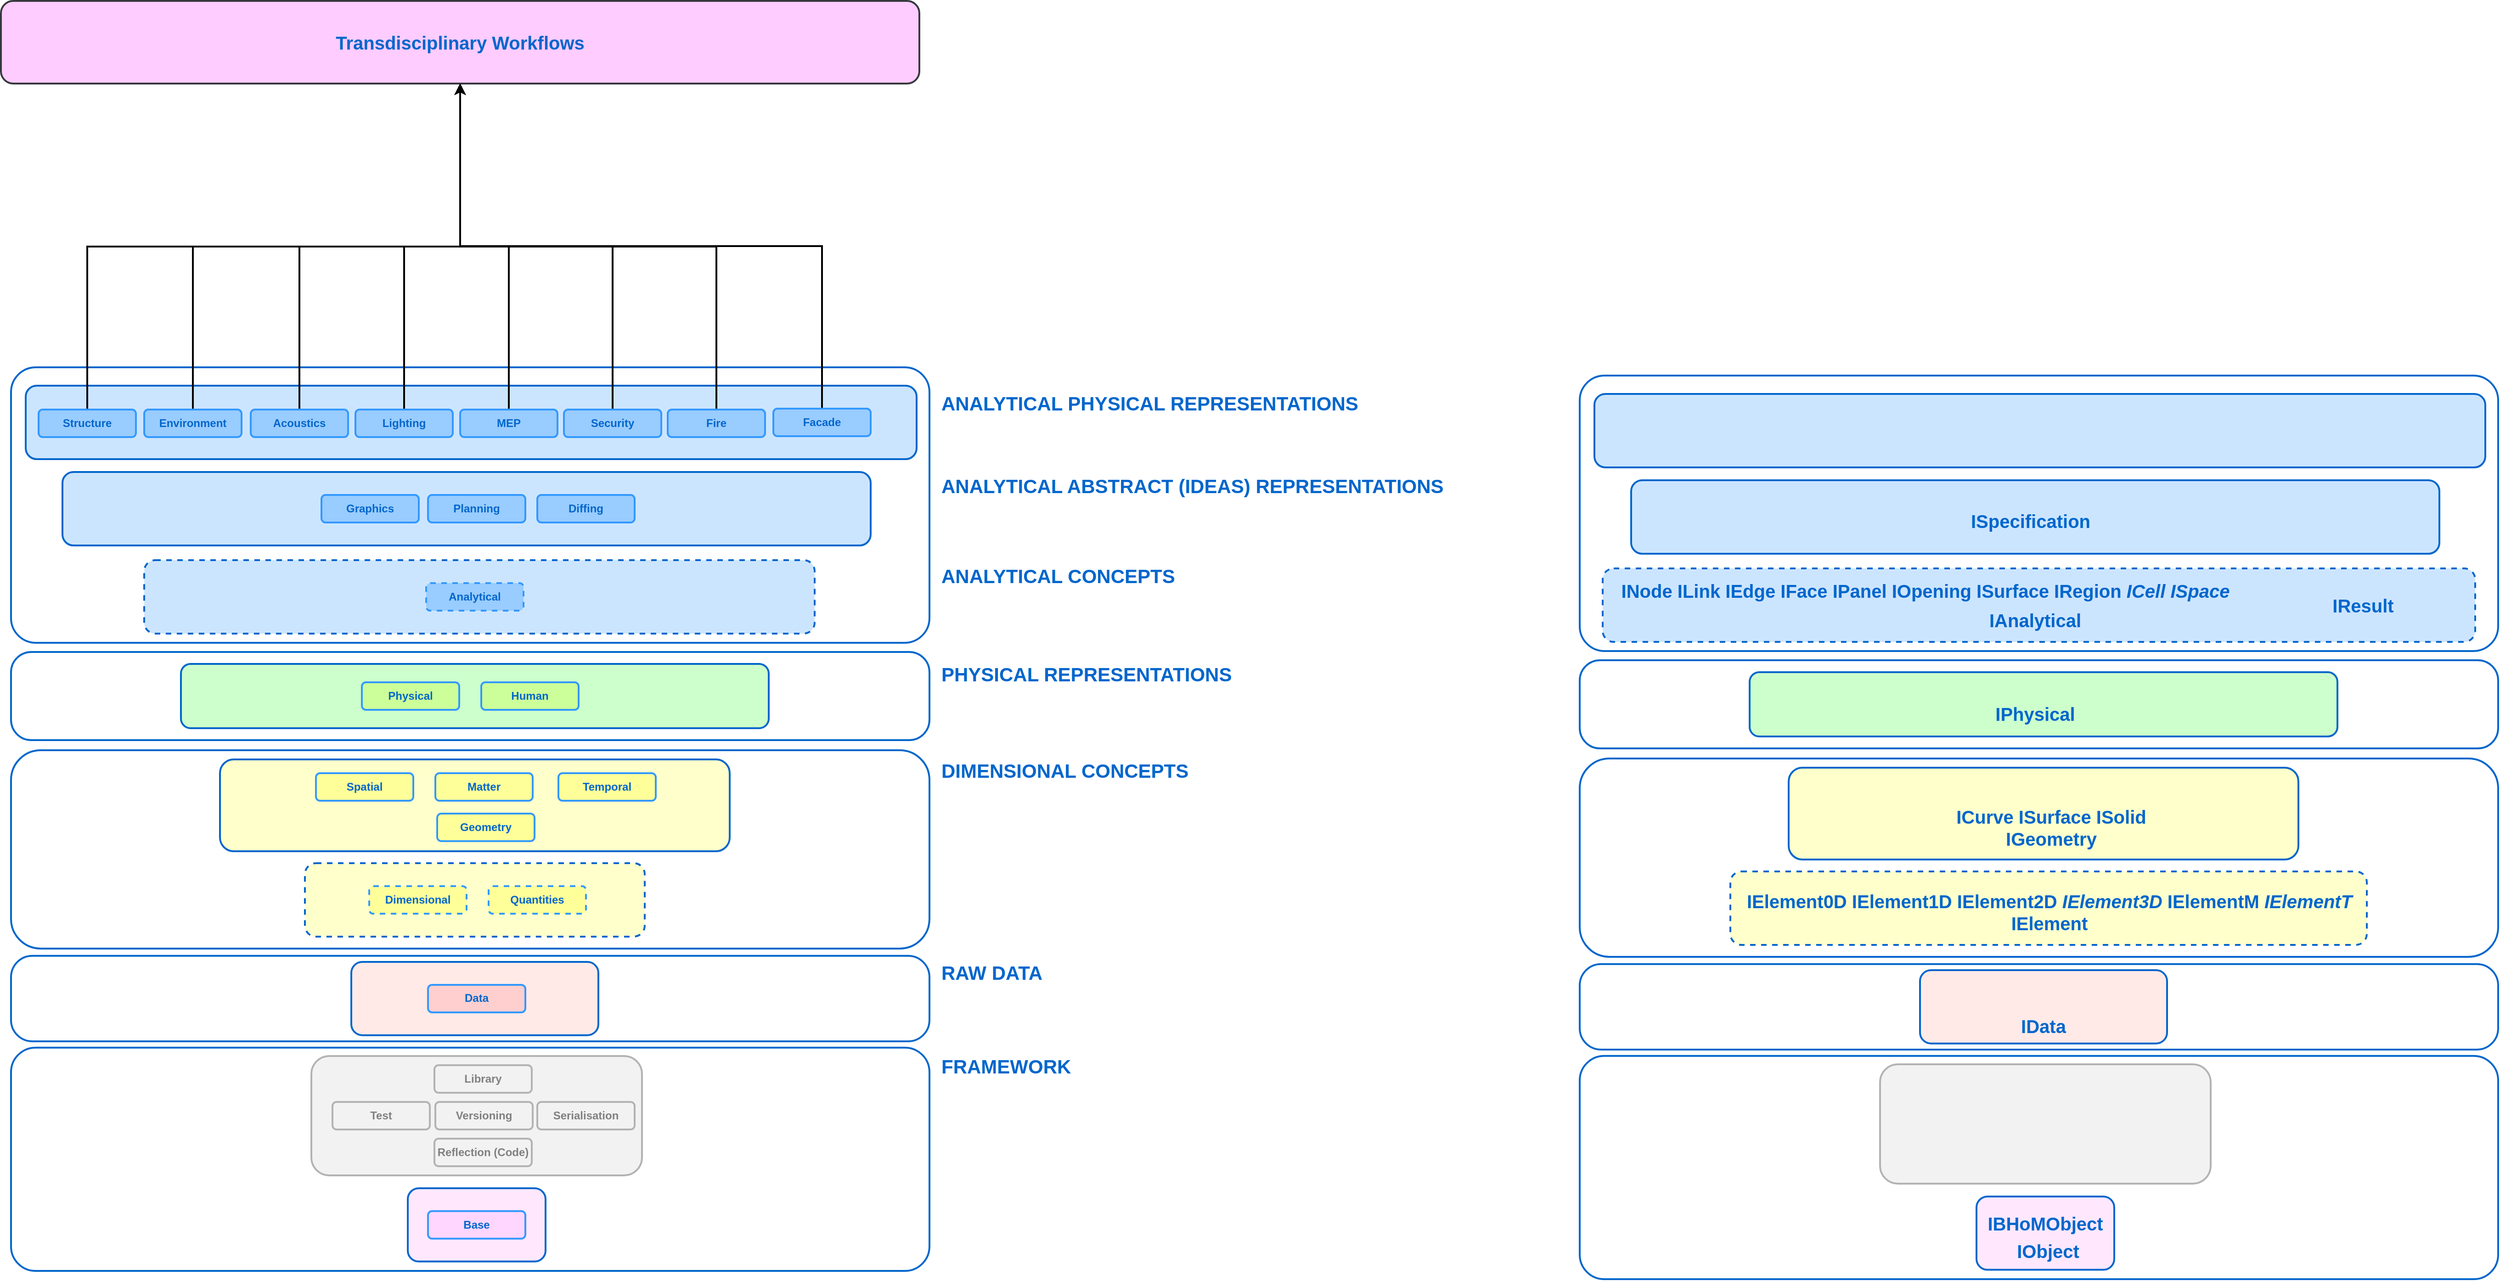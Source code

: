 <mxfile version="14.5.1" type="device"><diagram id="N-W87lAL0TWqyRly7pIo" name="Page-1"><mxGraphModel dx="5688" dy="3728" grid="0" gridSize="10" guides="1" tooltips="1" connect="1" arrows="1" fold="1" page="0" pageScale="1" pageWidth="827" pageHeight="1169" math="0" shadow="0"><root><mxCell id="0"/><mxCell id="1" parent="0"/><mxCell id="I-V8CoEn1hVIUB1ebezy-57" value="" style="rounded=1;whiteSpace=wrap;html=1;strokeColor=#0066CC;gradientColor=none;fontColor=#0066CC;align=left;fillColor=none;glass=0;arcSize=23;strokeWidth=2;" parent="1" vertex="1"><mxGeometry x="84" y="450" width="1000" height="96" as="geometry"/></mxCell><mxCell id="I-V8CoEn1hVIUB1ebezy-58" value="" style="rounded=1;whiteSpace=wrap;html=1;strokeColor=#0066CC;gradientColor=none;fontColor=#0066CC;align=left;fillColor=none;arcSize=15;strokeWidth=2;" parent="1" vertex="1"><mxGeometry x="84" y="557" width="1000" height="216" as="geometry"/></mxCell><mxCell id="I-V8CoEn1hVIUB1ebezy-60" value="" style="rounded=1;whiteSpace=wrap;html=1;strokeColor=#0066CC;gradientColor=none;fontColor=#0066CC;align=left;fillColor=none;arcSize=25;strokeWidth=2;" parent="1" vertex="1"><mxGeometry x="84" y="780.89" width="1000" height="93.11" as="geometry"/></mxCell><mxCell id="I-V8CoEn1hVIUB1ebezy-61" value="" style="rounded=1;whiteSpace=wrap;html=1;strokeColor=#0066CC;gradientColor=none;fontColor=#0066CC;align=left;fillColor=none;arcSize=11;strokeWidth=2;" parent="1" vertex="1"><mxGeometry x="84" y="880.89" width="1000" height="243.11" as="geometry"/></mxCell><mxCell id="I-V8CoEn1hVIUB1ebezy-59" value="" style="rounded=1;whiteSpace=wrap;html=1;strokeColor=#0066CC;gradientColor=none;fontColor=#0066CC;align=left;fillColor=none;arcSize=9;strokeWidth=2;" parent="1" vertex="1"><mxGeometry x="84" y="140" width="1000" height="300" as="geometry"/></mxCell><mxCell id="I-V8CoEn1hVIUB1ebezy-1" value="" style="rounded=1;whiteSpace=wrap;html=1;strokeColor=#0066CC;fillColor=#CCE5FF;strokeWidth=2;" parent="1" vertex="1"><mxGeometry x="100" y="160" width="970" height="80" as="geometry"/></mxCell><mxCell id="I-V8CoEn1hVIUB1ebezy-29" style="edgeStyle=orthogonalEdgeStyle;rounded=0;orthogonalLoop=1;jettySize=auto;html=1;exitX=0.5;exitY=0;exitDx=0;exitDy=0;strokeWidth=2;" parent="1" source="I-V8CoEn1hVIUB1ebezy-4" target="I-V8CoEn1hVIUB1ebezy-27" edge="1"><mxGeometry relative="1" as="geometry"/></mxCell><mxCell id="I-V8CoEn1hVIUB1ebezy-4" value="&lt;font color=&quot;#0066cc&quot;&gt;&lt;b&gt;Environment&lt;/b&gt;&lt;/font&gt;" style="rounded=1;whiteSpace=wrap;html=1;gradientColor=none;fillColor=#99CCFF;strokeColor=#3399FF;strokeWidth=2;" parent="1" vertex="1"><mxGeometry x="229" y="186" width="106" height="30" as="geometry"/></mxCell><mxCell id="I-V8CoEn1hVIUB1ebezy-28" style="edgeStyle=orthogonalEdgeStyle;rounded=0;orthogonalLoop=1;jettySize=auto;html=1;exitX=0.5;exitY=0;exitDx=0;exitDy=0;strokeWidth=2;" parent="1" source="I-V8CoEn1hVIUB1ebezy-5" target="I-V8CoEn1hVIUB1ebezy-27" edge="1"><mxGeometry relative="1" as="geometry"/></mxCell><mxCell id="I-V8CoEn1hVIUB1ebezy-5" value="&lt;font color=&quot;#0066cc&quot;&gt;&lt;b&gt;Structure&lt;/b&gt;&lt;/font&gt;" style="rounded=1;whiteSpace=wrap;html=1;gradientColor=none;fillColor=#99CCFF;strokeColor=#3399FF;strokeWidth=2;" parent="1" vertex="1"><mxGeometry x="114" y="186" width="106" height="30" as="geometry"/></mxCell><mxCell id="I-V8CoEn1hVIUB1ebezy-30" style="edgeStyle=orthogonalEdgeStyle;rounded=0;orthogonalLoop=1;jettySize=auto;html=1;exitX=0.5;exitY=0;exitDx=0;exitDy=0;entryX=0.5;entryY=1;entryDx=0;entryDy=0;strokeWidth=2;" parent="1" source="I-V8CoEn1hVIUB1ebezy-6" target="I-V8CoEn1hVIUB1ebezy-27" edge="1"><mxGeometry relative="1" as="geometry"/></mxCell><mxCell id="I-V8CoEn1hVIUB1ebezy-6" value="&lt;font color=&quot;#0066cc&quot;&gt;&lt;b&gt;Acoustics&lt;/b&gt;&lt;/font&gt;" style="rounded=1;whiteSpace=wrap;html=1;gradientColor=none;fillColor=#99CCFF;strokeColor=#3399FF;strokeWidth=2;" parent="1" vertex="1"><mxGeometry x="345" y="186" width="106" height="30" as="geometry"/></mxCell><mxCell id="I-V8CoEn1hVIUB1ebezy-31" style="edgeStyle=orthogonalEdgeStyle;rounded=0;orthogonalLoop=1;jettySize=auto;html=1;exitX=0.5;exitY=0;exitDx=0;exitDy=0;entryX=0.5;entryY=1;entryDx=0;entryDy=0;strokeWidth=2;" parent="1" source="I-V8CoEn1hVIUB1ebezy-7" target="I-V8CoEn1hVIUB1ebezy-27" edge="1"><mxGeometry relative="1" as="geometry"/></mxCell><mxCell id="I-V8CoEn1hVIUB1ebezy-7" value="&lt;font color=&quot;#0066cc&quot;&gt;&lt;b&gt;Lighting&lt;/b&gt;&lt;/font&gt;" style="rounded=1;whiteSpace=wrap;html=1;gradientColor=none;fillColor=#99CCFF;strokeColor=#3399FF;strokeWidth=2;" parent="1" vertex="1"><mxGeometry x="459" y="186" width="106" height="30" as="geometry"/></mxCell><mxCell id="I-V8CoEn1hVIUB1ebezy-32" style="edgeStyle=orthogonalEdgeStyle;rounded=0;orthogonalLoop=1;jettySize=auto;html=1;exitX=0.5;exitY=0;exitDx=0;exitDy=0;entryX=0.5;entryY=1;entryDx=0;entryDy=0;strokeWidth=2;" parent="1" source="I-V8CoEn1hVIUB1ebezy-9" target="I-V8CoEn1hVIUB1ebezy-27" edge="1"><mxGeometry relative="1" as="geometry"/></mxCell><mxCell id="I-V8CoEn1hVIUB1ebezy-9" value="&lt;font color=&quot;#0066cc&quot;&gt;&lt;b&gt;MEP&lt;/b&gt;&lt;/font&gt;" style="rounded=1;whiteSpace=wrap;html=1;gradientColor=none;fillColor=#99CCFF;strokeColor=#3399FF;strokeWidth=2;" parent="1" vertex="1"><mxGeometry x="573" y="186" width="106" height="30" as="geometry"/></mxCell><mxCell id="I-V8CoEn1hVIUB1ebezy-33" style="edgeStyle=orthogonalEdgeStyle;rounded=0;orthogonalLoop=1;jettySize=auto;html=1;exitX=0.5;exitY=0;exitDx=0;exitDy=0;entryX=0.5;entryY=1;entryDx=0;entryDy=0;strokeWidth=2;" parent="1" source="I-V8CoEn1hVIUB1ebezy-10" target="I-V8CoEn1hVIUB1ebezy-27" edge="1"><mxGeometry relative="1" as="geometry"/></mxCell><mxCell id="I-V8CoEn1hVIUB1ebezy-10" value="&lt;font color=&quot;#0066cc&quot;&gt;&lt;b&gt;Security&lt;/b&gt;&lt;/font&gt;" style="rounded=1;whiteSpace=wrap;html=1;gradientColor=none;fillColor=#99CCFF;strokeColor=#3399FF;strokeWidth=2;" parent="1" vertex="1"><mxGeometry x="686" y="186" width="106" height="30" as="geometry"/></mxCell><mxCell id="I-V8CoEn1hVIUB1ebezy-34" style="edgeStyle=orthogonalEdgeStyle;rounded=0;orthogonalLoop=1;jettySize=auto;html=1;exitX=0.5;exitY=0;exitDx=0;exitDy=0;entryX=0.5;entryY=1;entryDx=0;entryDy=0;strokeWidth=2;" parent="1" source="I-V8CoEn1hVIUB1ebezy-11" target="I-V8CoEn1hVIUB1ebezy-27" edge="1"><mxGeometry relative="1" as="geometry"/></mxCell><mxCell id="I-V8CoEn1hVIUB1ebezy-11" value="&lt;font color=&quot;#0066cc&quot;&gt;&lt;b&gt;Fire&lt;/b&gt;&lt;/font&gt;" style="rounded=1;whiteSpace=wrap;html=1;gradientColor=none;fillColor=#99CCFF;strokeColor=#3399FF;strokeWidth=2;" parent="1" vertex="1"><mxGeometry x="799" y="186" width="106" height="30" as="geometry"/></mxCell><mxCell id="I-V8CoEn1hVIUB1ebezy-12" value="" style="rounded=1;whiteSpace=wrap;html=1;strokeColor=#0066CC;fillColor=#CCE5FF;dashed=1;strokeWidth=2;" parent="1" vertex="1"><mxGeometry x="229" y="350" width="730" height="80" as="geometry"/></mxCell><mxCell id="I-V8CoEn1hVIUB1ebezy-13" value="" style="rounded=1;whiteSpace=wrap;html=1;strokeWidth=2;fillColor=#CCFFCC;strokeColor=#0066CC;" parent="1" vertex="1"><mxGeometry x="269" y="463" width="640" height="70" as="geometry"/></mxCell><mxCell id="I-V8CoEn1hVIUB1ebezy-14" value="" style="rounded=1;whiteSpace=wrap;html=1;fontColor=#000000;fillColor=#FFFFCC;strokeWidth=2;strokeColor=#0066CC;" parent="1" vertex="1"><mxGeometry x="311.5" y="567" width="555" height="100" as="geometry"/></mxCell><mxCell id="I-V8CoEn1hVIUB1ebezy-15" value="&lt;font color=&quot;#0066cc&quot;&gt;&lt;b&gt;Analytical&lt;/b&gt;&lt;/font&gt;" style="rounded=1;whiteSpace=wrap;html=1;gradientColor=none;fillColor=#99CCFF;strokeColor=#3399FF;dashed=1;strokeWidth=2;" parent="1" vertex="1"><mxGeometry x="536" y="375" width="106" height="30" as="geometry"/></mxCell><mxCell id="I-V8CoEn1hVIUB1ebezy-16" value="&lt;font color=&quot;#0066cc&quot;&gt;&lt;b&gt;Physical&lt;/b&gt;&lt;/font&gt;" style="rounded=1;whiteSpace=wrap;html=1;fillColor=#CCFF99;strokeWidth=2;strokeColor=#3399FF;" parent="1" vertex="1"><mxGeometry x="466" y="483" width="106" height="30" as="geometry"/></mxCell><mxCell id="I-V8CoEn1hVIUB1ebezy-17" value="&lt;font color=&quot;#0066cc&quot;&gt;&lt;b&gt;Human&lt;/b&gt;&lt;/font&gt;" style="rounded=1;whiteSpace=wrap;html=1;strokeWidth=2;fillColor=#CCFF99;strokeColor=#3399FF;" parent="1" vertex="1"><mxGeometry x="596" y="483" width="106" height="30" as="geometry"/></mxCell><mxCell id="I-V8CoEn1hVIUB1ebezy-18" value="" style="rounded=1;whiteSpace=wrap;html=1;dashed=1;fontColor=#0066CC;strokeColor=#0066CC;strokeWidth=2;fillColor=#FFFFCC;" parent="1" vertex="1"><mxGeometry x="404" y="680" width="370" height="80" as="geometry"/></mxCell><mxCell id="I-V8CoEn1hVIUB1ebezy-19" value="&lt;font&gt;&lt;b&gt;Dimensional&lt;/b&gt;&lt;/font&gt;" style="rounded=1;whiteSpace=wrap;html=1;gradientColor=none;dashed=1;fontColor=#0066CC;fillColor=#FFFF99;strokeWidth=2;strokeColor=#3399FF;" parent="1" vertex="1"><mxGeometry x="474" y="705" width="106" height="30" as="geometry"/></mxCell><mxCell id="I-V8CoEn1hVIUB1ebezy-20" value="&lt;font&gt;&lt;b&gt;Quantities&lt;/b&gt;&lt;/font&gt;" style="rounded=1;whiteSpace=wrap;html=1;gradientColor=none;dashed=1;fontColor=#0066CC;strokeWidth=2;fillColor=#FFFF99;strokeColor=#3399FF;" parent="1" vertex="1"><mxGeometry x="604" y="705" width="106" height="30" as="geometry"/></mxCell><mxCell id="I-V8CoEn1hVIUB1ebezy-21" value="" style="rounded=1;whiteSpace=wrap;html=1;strokeColor=#0066CC;strokeWidth=2;fillColor=#FFEAE8;" parent="1" vertex="1"><mxGeometry x="454.5" y="787.55" width="269" height="79.78" as="geometry"/></mxCell><mxCell id="I-V8CoEn1hVIUB1ebezy-22" value="&lt;font color=&quot;#0066cc&quot;&gt;&lt;b&gt;Data&lt;/b&gt;&lt;/font&gt;" style="rounded=1;whiteSpace=wrap;html=1;strokeWidth=2;fillColor=#FFCFCF;strokeColor=#3399FF;" parent="1" vertex="1"><mxGeometry x="538" y="812.44" width="106" height="30" as="geometry"/></mxCell><mxCell id="I-V8CoEn1hVIUB1ebezy-23" value="&lt;font&gt;&lt;b&gt;Spatial&lt;/b&gt;&lt;/font&gt;" style="rounded=1;whiteSpace=wrap;html=1;gradientColor=none;fillColor=#FFFF99;strokeWidth=2;fontColor=#0066CC;strokeColor=#3399FF;" parent="1" vertex="1"><mxGeometry x="416" y="582" width="106" height="30" as="geometry"/></mxCell><mxCell id="I-V8CoEn1hVIUB1ebezy-24" value="&lt;font&gt;&lt;b&gt;Matter&lt;/b&gt;&lt;/font&gt;" style="rounded=1;whiteSpace=wrap;html=1;gradientColor=none;fillColor=#FFFF99;strokeWidth=2;fontColor=#0066CC;strokeColor=#3399FF;" parent="1" vertex="1"><mxGeometry x="546" y="582" width="106" height="30" as="geometry"/></mxCell><mxCell id="I-V8CoEn1hVIUB1ebezy-25" value="&lt;font&gt;&lt;b&gt;Temporal&lt;/b&gt;&lt;/font&gt;" style="rounded=1;whiteSpace=wrap;html=1;gradientColor=none;strokeWidth=2;fillColor=#FFFF99;fontColor=#0066CC;strokeColor=#3399FF;" parent="1" vertex="1"><mxGeometry x="680" y="582" width="106" height="30" as="geometry"/></mxCell><mxCell id="I-V8CoEn1hVIUB1ebezy-26" value="&lt;font&gt;&lt;b&gt;Geometry&lt;/b&gt;&lt;/font&gt;" style="rounded=1;whiteSpace=wrap;html=1;gradientColor=none;fillColor=#FFFF99;strokeWidth=2;fontColor=#0066CC;strokeColor=#3399FF;" parent="1" vertex="1"><mxGeometry x="548" y="626" width="106" height="30" as="geometry"/></mxCell><mxCell id="I-V8CoEn1hVIUB1ebezy-27" value="&lt;font color=&quot;#0066cc&quot; style=&quot;font-size: 20px;&quot;&gt;Transdisciplinary Workflows&lt;/font&gt;" style="rounded=1;whiteSpace=wrap;html=1;strokeColor=#36393d;spacing=5;fontSize=20;strokeWidth=2;fontStyle=1;fillColor=#FFCCFF;" parent="1" vertex="1"><mxGeometry x="73" y="-259" width="1000" height="90" as="geometry"/></mxCell><mxCell id="I-V8CoEn1hVIUB1ebezy-35" value="" style="rounded=1;whiteSpace=wrap;html=1;strokeColor=#0066CC;fillColor=#FFE8FD;strokeWidth=2;" parent="1" vertex="1"><mxGeometry x="516" y="1034" width="150" height="79.78" as="geometry"/></mxCell><mxCell id="I-V8CoEn1hVIUB1ebezy-36" value="&lt;font color=&quot;#0066cc&quot;&gt;&lt;b&gt;Base&lt;/b&gt;&lt;/font&gt;" style="rounded=1;whiteSpace=wrap;html=1;gradientColor=none;strokeColor=#3399FF;fillColor=#FFD6FF;strokeWidth=2;" parent="1" vertex="1"><mxGeometry x="538" y="1058.89" width="106" height="30" as="geometry"/></mxCell><mxCell id="I-V8CoEn1hVIUB1ebezy-37" value="" style="rounded=1;whiteSpace=wrap;html=1;strokeColor=#B3B3B3;fontColor=#808080;fillColor=#F2F2F2;strokeWidth=2;" parent="1" vertex="1"><mxGeometry x="411" y="890" width="360" height="130" as="geometry"/></mxCell><mxCell id="I-V8CoEn1hVIUB1ebezy-38" value="&lt;font&gt;&lt;b&gt;Library&lt;/b&gt;&lt;/font&gt;" style="rounded=1;whiteSpace=wrap;html=1;gradientColor=none;strokeColor=#B3B3B3;fontColor=#808080;fillColor=#F2F2F2;strokeWidth=2;" parent="1" vertex="1"><mxGeometry x="545" y="900.0" width="106" height="30" as="geometry"/></mxCell><mxCell id="I-V8CoEn1hVIUB1ebezy-39" value="&lt;font&gt;&lt;b&gt;Versioning&lt;/b&gt;&lt;/font&gt;" style="rounded=1;whiteSpace=wrap;html=1;gradientColor=none;strokeColor=#B3B3B3;fontColor=#808080;fillColor=#F2F2F2;strokeWidth=2;" parent="1" vertex="1"><mxGeometry x="546" y="940.0" width="106" height="30" as="geometry"/></mxCell><mxCell id="I-V8CoEn1hVIUB1ebezy-40" value="&lt;font&gt;&lt;b&gt;Reflection (Code)&lt;/b&gt;&lt;/font&gt;" style="rounded=1;whiteSpace=wrap;html=1;gradientColor=none;strokeColor=#B3B3B3;fontColor=#808080;fillColor=#F2F2F2;strokeWidth=2;" parent="1" vertex="1"><mxGeometry x="545" y="980.0" width="106" height="30" as="geometry"/></mxCell><mxCell id="I-V8CoEn1hVIUB1ebezy-41" value="&lt;font&gt;&lt;b&gt;Serialisation&lt;/b&gt;&lt;/font&gt;" style="rounded=1;whiteSpace=wrap;html=1;gradientColor=none;strokeColor=#B3B3B3;fontColor=#808080;fillColor=#F2F2F2;strokeWidth=2;" parent="1" vertex="1"><mxGeometry x="657" y="940.0" width="106" height="30" as="geometry"/></mxCell><mxCell id="I-V8CoEn1hVIUB1ebezy-43" value="&lt;font&gt;&lt;b&gt;Test&lt;/b&gt;&lt;/font&gt;" style="rounded=1;whiteSpace=wrap;html=1;gradientColor=none;strokeColor=#B3B3B3;fontColor=#808080;fillColor=#F2F2F2;strokeWidth=2;" parent="1" vertex="1"><mxGeometry x="434" y="940.0" width="106" height="30" as="geometry"/></mxCell><mxCell id="I-V8CoEn1hVIUB1ebezy-44" value="&lt;span style=&quot;font-size: 21px&quot;&gt;&lt;span&gt;DIMENSIONAL CONCEPTS&lt;/span&gt;&lt;/span&gt;" style="text;html=1;align=left;verticalAlign=top;resizable=0;points=[];autosize=1;fontColor=#0066CC;fontStyle=1" parent="1" vertex="1"><mxGeometry x="1095.0" y="560" width="280" height="20" as="geometry"/></mxCell><mxCell id="I-V8CoEn1hVIUB1ebezy-45" value="&lt;span style=&quot;font-size: 21px&quot;&gt;&lt;span&gt;PHYSICAL REPRESENTATIONS&lt;/span&gt;&lt;/span&gt;" style="text;html=1;align=left;verticalAlign=top;resizable=0;points=[];autosize=1;fontColor=#0066CC;fontStyle=1" parent="1" vertex="1"><mxGeometry x="1095.0" y="455" width="330" height="20" as="geometry"/></mxCell><mxCell id="I-V8CoEn1hVIUB1ebezy-46" value="&lt;span style=&quot;font-size: 21px&quot;&gt;&lt;span&gt;ANALYTICAL CONCEPTS&lt;/span&gt;&lt;/span&gt;" style="text;html=1;align=left;verticalAlign=top;resizable=0;points=[];autosize=1;fontColor=#0066CC;fontStyle=1" parent="1" vertex="1"><mxGeometry x="1095.0" y="348" width="270" height="20" as="geometry"/></mxCell><mxCell id="I-V8CoEn1hVIUB1ebezy-47" value="&lt;span style=&quot;font-size: 21px&quot;&gt;&lt;span&gt;ANALYTICAL PHYSICAL REPRESENTATIONS&lt;/span&gt;&lt;/span&gt;" style="text;html=1;align=left;verticalAlign=top;resizable=0;points=[];autosize=1;fontColor=#0066CC;fontStyle=1" parent="1" vertex="1"><mxGeometry x="1095.0" y="160" width="470" height="20" as="geometry"/></mxCell><mxCell id="I-V8CoEn1hVIUB1ebezy-48" value="&lt;span style=&quot;font-size: 21px&quot;&gt;&lt;span&gt;RAW DATA&lt;/span&gt;&lt;/span&gt;" style="text;html=1;align=left;verticalAlign=top;resizable=0;points=[];autosize=1;fontColor=#0066CC;strokeWidth=3;fontStyle=1" parent="1" vertex="1"><mxGeometry x="1095.0" y="779.89" width="130" height="20" as="geometry"/></mxCell><mxCell id="I-V8CoEn1hVIUB1ebezy-49" value="&lt;span style=&quot;font-size: 21px&quot;&gt;&lt;span&gt;FRAMEWORK&lt;/span&gt;&lt;/span&gt;" style="text;html=1;align=left;verticalAlign=top;resizable=0;points=[];autosize=1;fontColor=#0066CC;strokeWidth=3;fontStyle=1" parent="1" vertex="1"><mxGeometry x="1095.0" y="882.0" width="160" height="20" as="geometry"/></mxCell><mxCell id="I-V8CoEn1hVIUB1ebezy-51" value="" style="rounded=1;whiteSpace=wrap;html=1;strokeColor=#0066CC;fillColor=#CCE5FF;strokeWidth=2;" parent="1" vertex="1"><mxGeometry x="140" y="254" width="880" height="80" as="geometry"/></mxCell><mxCell id="I-V8CoEn1hVIUB1ebezy-52" value="&lt;span style=&quot;font-size: 21px&quot;&gt;&lt;span&gt;ANALYTICAL ABSTRACT (IDEAS) REPRESENTATIONS&lt;/span&gt;&lt;/span&gt;" style="text;html=1;align=left;verticalAlign=top;resizable=0;points=[];autosize=1;fontColor=#0066CC;fontStyle=1" parent="1" vertex="1"><mxGeometry x="1095.0" y="250" width="560" height="20" as="geometry"/></mxCell><mxCell id="I-V8CoEn1hVIUB1ebezy-53" value="&lt;font color=&quot;#0066cc&quot;&gt;&lt;b&gt;Graphics&lt;/b&gt;&lt;/font&gt;" style="rounded=1;whiteSpace=wrap;html=1;gradientColor=none;fillColor=#99CCFF;strokeColor=#3399FF;strokeWidth=2;" parent="1" vertex="1"><mxGeometry x="422" y="279" width="106" height="30" as="geometry"/></mxCell><mxCell id="I-V8CoEn1hVIUB1ebezy-54" value="&lt;font color=&quot;#0066cc&quot;&gt;&lt;b&gt;Planning&lt;/b&gt;&lt;/font&gt;" style="rounded=1;whiteSpace=wrap;html=1;gradientColor=none;fillColor=#99CCFF;strokeColor=#3399FF;strokeWidth=2;" parent="1" vertex="1"><mxGeometry x="538" y="279" width="106" height="30" as="geometry"/></mxCell><mxCell id="I-V8CoEn1hVIUB1ebezy-64" style="edgeStyle=orthogonalEdgeStyle;rounded=0;orthogonalLoop=1;jettySize=auto;html=1;exitX=0.5;exitY=0;exitDx=0;exitDy=0;entryX=0.5;entryY=1;entryDx=0;entryDy=0;strokeWidth=2;fontSize=20;fontColor=#0066CC;" parent="1" source="I-V8CoEn1hVIUB1ebezy-62" target="I-V8CoEn1hVIUB1ebezy-27" edge="1"><mxGeometry relative="1" as="geometry"/></mxCell><mxCell id="I-V8CoEn1hVIUB1ebezy-62" value="&lt;font color=&quot;#0066cc&quot;&gt;&lt;b&gt;Facade&lt;/b&gt;&lt;/font&gt;" style="rounded=1;whiteSpace=wrap;html=1;gradientColor=none;fillColor=#99CCFF;strokeColor=#3399FF;strokeWidth=2;" parent="1" vertex="1"><mxGeometry x="914" y="185" width="106" height="30" as="geometry"/></mxCell><mxCell id="I-V8CoEn1hVIUB1ebezy-66" value="&lt;font color=&quot;#0066cc&quot;&gt;&lt;b&gt;Diffing&lt;/b&gt;&lt;/font&gt;" style="rounded=1;whiteSpace=wrap;html=1;gradientColor=none;fillColor=#99CCFF;strokeColor=#3399FF;strokeWidth=2;" parent="1" vertex="1"><mxGeometry x="657" y="279" width="106" height="30" as="geometry"/></mxCell><mxCell id="I-V8CoEn1hVIUB1ebezy-88" value="" style="rounded=1;whiteSpace=wrap;html=1;strokeColor=#0066CC;gradientColor=none;fontColor=#0066CC;align=left;fillColor=none;glass=0;arcSize=23;strokeWidth=2;" parent="1" vertex="1"><mxGeometry x="1792" y="459" width="1000" height="96" as="geometry"/></mxCell><mxCell id="I-V8CoEn1hVIUB1ebezy-89" value="" style="rounded=1;whiteSpace=wrap;html=1;strokeColor=#0066CC;gradientColor=none;fontColor=#0066CC;align=left;fillColor=none;arcSize=15;strokeWidth=2;" parent="1" vertex="1"><mxGeometry x="1792" y="566" width="1000" height="216" as="geometry"/></mxCell><mxCell id="I-V8CoEn1hVIUB1ebezy-90" value="" style="rounded=1;whiteSpace=wrap;html=1;strokeColor=#0066CC;gradientColor=none;fontColor=#0066CC;align=left;fillColor=none;arcSize=25;strokeWidth=2;" parent="1" vertex="1"><mxGeometry x="1792" y="789.89" width="1000" height="93.11" as="geometry"/></mxCell><mxCell id="I-V8CoEn1hVIUB1ebezy-91" value="" style="rounded=1;whiteSpace=wrap;html=1;strokeColor=#0066CC;gradientColor=none;fontColor=#0066CC;align=left;fillColor=none;arcSize=11;strokeWidth=2;" parent="1" vertex="1"><mxGeometry x="1792" y="889.89" width="1000" height="243.11" as="geometry"/></mxCell><mxCell id="I-V8CoEn1hVIUB1ebezy-92" value="" style="rounded=1;whiteSpace=wrap;html=1;strokeColor=#0066CC;gradientColor=none;fontColor=#0066CC;align=left;fillColor=none;arcSize=9;strokeWidth=2;" parent="1" vertex="1"><mxGeometry x="1792" y="149" width="1000" height="300" as="geometry"/></mxCell><mxCell id="I-V8CoEn1hVIUB1ebezy-93" value="" style="rounded=1;whiteSpace=wrap;html=1;strokeColor=#0066CC;fillColor=#CCE5FF;strokeWidth=2;" parent="1" vertex="1"><mxGeometry x="1808" y="169" width="970" height="80" as="geometry"/></mxCell><mxCell id="I-V8CoEn1hVIUB1ebezy-94" value="" style="rounded=1;whiteSpace=wrap;html=1;strokeColor=#0066CC;fillColor=#CCE5FF;dashed=1;strokeWidth=2;" parent="1" vertex="1"><mxGeometry x="1817" y="359" width="950" height="80" as="geometry"/></mxCell><mxCell id="I-V8CoEn1hVIUB1ebezy-95" value="" style="rounded=1;whiteSpace=wrap;html=1;strokeWidth=2;fillColor=#CCFFCC;strokeColor=#0066CC;" parent="1" vertex="1"><mxGeometry x="1977" y="472" width="640" height="70" as="geometry"/></mxCell><mxCell id="I-V8CoEn1hVIUB1ebezy-96" value="" style="rounded=1;whiteSpace=wrap;html=1;fontColor=#000000;fillColor=#FFFFCC;strokeWidth=2;strokeColor=#0066CC;" parent="1" vertex="1"><mxGeometry x="2019.5" y="576" width="555" height="100" as="geometry"/></mxCell><mxCell id="I-V8CoEn1hVIUB1ebezy-97" value="" style="rounded=1;whiteSpace=wrap;html=1;dashed=1;fontColor=#0066CC;strokeColor=#0066CC;strokeWidth=2;fillColor=#FFFFCC;" parent="1" vertex="1"><mxGeometry x="1956" y="689" width="693" height="80" as="geometry"/></mxCell><mxCell id="I-V8CoEn1hVIUB1ebezy-98" value="" style="rounded=1;whiteSpace=wrap;html=1;strokeColor=#0066CC;strokeWidth=2;fillColor=#FFEAE8;" parent="1" vertex="1"><mxGeometry x="2162.5" y="796.55" width="269" height="79.78" as="geometry"/></mxCell><mxCell id="I-V8CoEn1hVIUB1ebezy-99" value="" style="rounded=1;whiteSpace=wrap;html=1;strokeColor=#0066CC;fillColor=#FFE8FD;strokeWidth=2;" parent="1" vertex="1"><mxGeometry x="2224" y="1043" width="150" height="79.78" as="geometry"/></mxCell><mxCell id="I-V8CoEn1hVIUB1ebezy-100" value="" style="rounded=1;whiteSpace=wrap;html=1;strokeColor=#B3B3B3;fontColor=#808080;fillColor=#F2F2F2;strokeWidth=2;" parent="1" vertex="1"><mxGeometry x="2119" y="899" width="360" height="130" as="geometry"/></mxCell><mxCell id="I-V8CoEn1hVIUB1ebezy-101" value="" style="rounded=1;whiteSpace=wrap;html=1;strokeColor=#0066CC;fillColor=#CCE5FF;strokeWidth=2;" parent="1" vertex="1"><mxGeometry x="1848" y="263" width="880" height="80" as="geometry"/></mxCell><mxCell id="I-V8CoEn1hVIUB1ebezy-102" value="&lt;b&gt;IObject&lt;/b&gt;" style="text;html=1;strokeColor=none;fillColor=none;align=center;verticalAlign=middle;whiteSpace=wrap;rounded=0;glass=0;fontSize=20;fontColor=#0066CC;" parent="1" vertex="1"><mxGeometry x="2282" y="1092" width="40" height="20" as="geometry"/></mxCell><mxCell id="I-V8CoEn1hVIUB1ebezy-103" value="&lt;b&gt;IBHoMObject&lt;/b&gt;" style="text;html=1;strokeColor=none;fillColor=none;align=center;verticalAlign=middle;whiteSpace=wrap;rounded=0;glass=0;fontSize=20;fontColor=#0066CC;" parent="1" vertex="1"><mxGeometry x="2279" y="1062" width="40" height="20" as="geometry"/></mxCell><mxCell id="I-V8CoEn1hVIUB1ebezy-105" value="&lt;b&gt;IElement0D IElement1D&amp;nbsp;&lt;/b&gt;&lt;b&gt;IElement2D&amp;nbsp;&lt;/b&gt;&lt;b&gt;&lt;i&gt;IElement3D &lt;/i&gt;IElementM &lt;i&gt;IElementT&lt;/i&gt;&lt;br&gt;&lt;/b&gt;&lt;b&gt;IElement&lt;/b&gt;&lt;b&gt;&lt;br&gt;&lt;/b&gt;" style="text;html=1;strokeColor=none;fillColor=none;align=center;verticalAlign=middle;whiteSpace=wrap;rounded=0;glass=0;fontSize=20;fontColor=#0066CC;" parent="1" vertex="1"><mxGeometry x="1879" y="723" width="849" height="20" as="geometry"/></mxCell><mxCell id="I-V8CoEn1hVIUB1ebezy-106" value="&lt;b&gt;ICurve ISurface ISolid&lt;br&gt;IGeometry&lt;/b&gt;" style="text;html=1;strokeColor=none;fillColor=none;align=center;verticalAlign=middle;whiteSpace=wrap;rounded=0;glass=0;fontSize=20;fontColor=#0066CC;" parent="1" vertex="1"><mxGeometry x="2178.5" y="631" width="253" height="20" as="geometry"/></mxCell><mxCell id="I-V8CoEn1hVIUB1ebezy-107" value="&lt;b&gt;IAnalytical&lt;/b&gt;" style="text;html=1;strokeColor=none;fillColor=none;align=center;verticalAlign=middle;whiteSpace=wrap;rounded=0;glass=0;fontSize=20;fontColor=#0066CC;" parent="1" vertex="1"><mxGeometry x="2268" y="405" width="40" height="20" as="geometry"/></mxCell><mxCell id="I-V8CoEn1hVIUB1ebezy-109" value="&lt;b&gt;IPhysical&lt;/b&gt;" style="text;html=1;strokeColor=none;fillColor=none;align=center;verticalAlign=middle;whiteSpace=wrap;rounded=0;glass=0;fontSize=20;fontColor=#0066CC;" parent="1" vertex="1"><mxGeometry x="2268" y="507" width="40" height="20" as="geometry"/></mxCell><mxCell id="I-V8CoEn1hVIUB1ebezy-110" value="&lt;b&gt;IResult&lt;/b&gt;" style="text;html=1;strokeColor=none;fillColor=none;align=center;verticalAlign=middle;whiteSpace=wrap;rounded=0;glass=0;fontSize=20;fontColor=#0066CC;" parent="1" vertex="1"><mxGeometry x="2625" y="389" width="40" height="20" as="geometry"/></mxCell><mxCell id="I-V8CoEn1hVIUB1ebezy-115" value="&lt;b&gt;INode ILink&amp;nbsp;&lt;/b&gt;&lt;b&gt;IEdge IFace&lt;/b&gt;&lt;b&gt;&amp;nbsp;&lt;/b&gt;&lt;b&gt;IPanel IOpening ISurface IRegion &lt;i&gt;ICell ISpace&lt;/i&gt;&lt;/b&gt;" style="text;html=1;strokeColor=none;fillColor=none;align=center;verticalAlign=middle;whiteSpace=wrap;rounded=0;glass=0;fontSize=20;fontColor=#0066CC;" parent="1" vertex="1"><mxGeometry x="1825" y="373" width="687" height="20" as="geometry"/></mxCell><mxCell id="I-V8CoEn1hVIUB1ebezy-118" value="&lt;b&gt;IData&lt;/b&gt;" style="text;html=1;strokeColor=none;fillColor=none;align=center;verticalAlign=middle;whiteSpace=wrap;rounded=0;glass=0;fontSize=20;fontColor=#0066CC;" parent="1" vertex="1"><mxGeometry x="2277" y="847.33" width="40" height="20" as="geometry"/></mxCell><mxCell id="I-V8CoEn1hVIUB1ebezy-120" value="&lt;b&gt;ISpecification&lt;/b&gt;" style="text;html=1;strokeColor=none;fillColor=none;align=center;verticalAlign=middle;whiteSpace=wrap;rounded=0;glass=0;fontSize=20;fontColor=#0066CC;" parent="1" vertex="1"><mxGeometry x="2263" y="297" width="40" height="20" as="geometry"/></mxCell></root></mxGraphModel></diagram></mxfile>